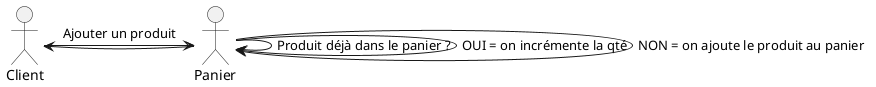 @startuml sequence ajout panier

"Client" as C
"Panier" as P

C -> P : Ajouter un produit


P -> P : Produit déjà dans le panier ?
P -> P : OUI = on incrémente la qté
P -> P : NON = on ajoute le produit au panier
P -> C

@enduml